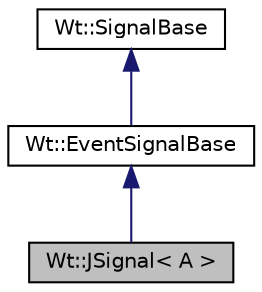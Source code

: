 digraph "Wt::JSignal&lt; A &gt;"
{
 // LATEX_PDF_SIZE
  edge [fontname="Helvetica",fontsize="10",labelfontname="Helvetica",labelfontsize="10"];
  node [fontname="Helvetica",fontsize="10",shape=record];
  Node1 [label="Wt::JSignal\< A \>",height=0.2,width=0.4,color="black", fillcolor="grey75", style="filled", fontcolor="black",tooltip="A signal to relay JavaScript to C++ calls."];
  Node2 -> Node1 [dir="back",color="midnightblue",fontsize="10",style="solid"];
  Node2 [label="Wt::EventSignalBase",height=0.2,width=0.4,color="black", fillcolor="white", style="filled",URL="$classWt_1_1EventSignalBase.html",tooltip="Abstract base class of an event signal."];
  Node3 -> Node2 [dir="back",color="midnightblue",fontsize="10",style="solid"];
  Node3 [label="Wt::SignalBase",height=0.2,width=0.4,color="black", fillcolor="white", style="filled",URL="$classWt_1_1SignalBase.html",tooltip="Abstract base class of a signal."];
}
